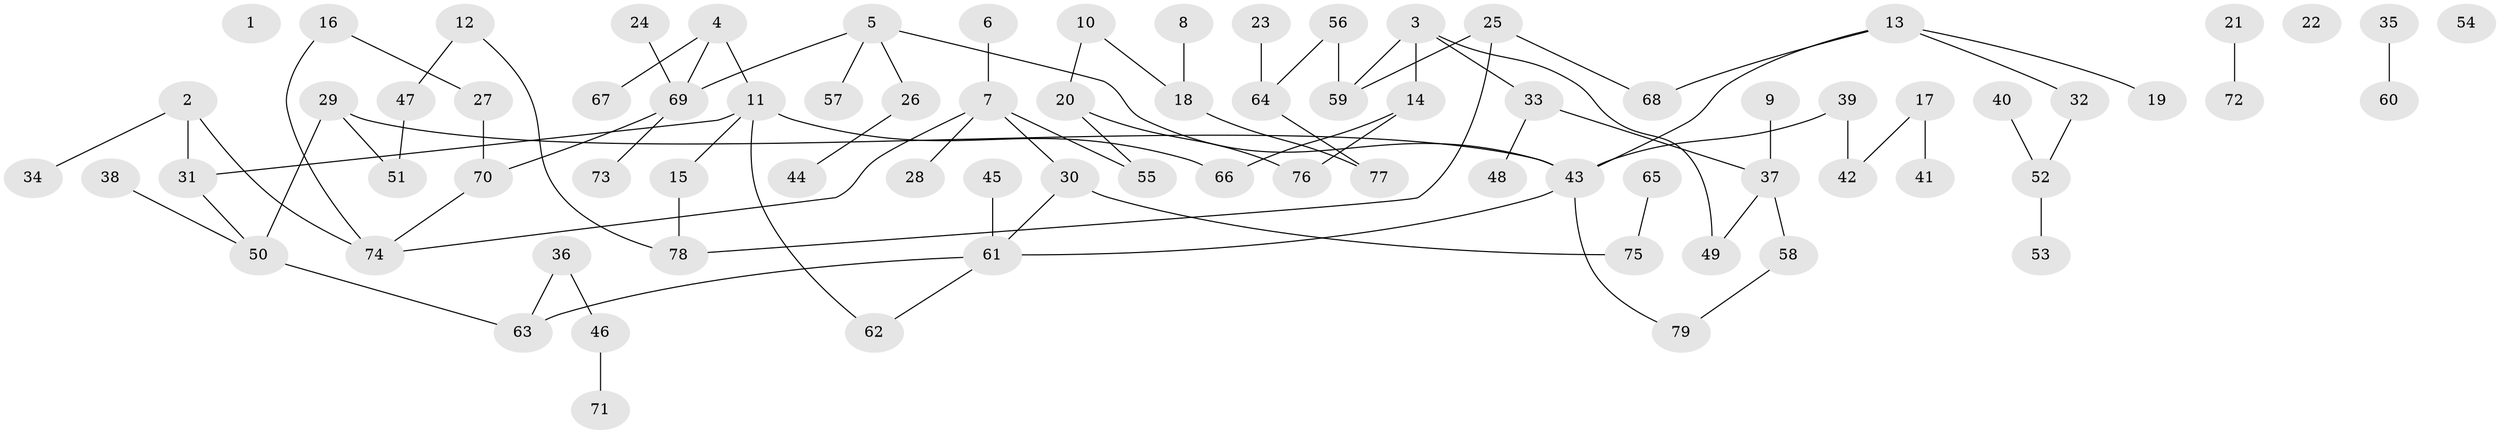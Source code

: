 // coarse degree distribution, {0: 0.1, 2: 0.24, 4: 0.08, 3: 0.16, 1: 0.3, 7: 0.02, 5: 0.04, 6: 0.06}
// Generated by graph-tools (version 1.1) at 2025/41/03/06/25 10:41:24]
// undirected, 79 vertices, 86 edges
graph export_dot {
graph [start="1"]
  node [color=gray90,style=filled];
  1;
  2;
  3;
  4;
  5;
  6;
  7;
  8;
  9;
  10;
  11;
  12;
  13;
  14;
  15;
  16;
  17;
  18;
  19;
  20;
  21;
  22;
  23;
  24;
  25;
  26;
  27;
  28;
  29;
  30;
  31;
  32;
  33;
  34;
  35;
  36;
  37;
  38;
  39;
  40;
  41;
  42;
  43;
  44;
  45;
  46;
  47;
  48;
  49;
  50;
  51;
  52;
  53;
  54;
  55;
  56;
  57;
  58;
  59;
  60;
  61;
  62;
  63;
  64;
  65;
  66;
  67;
  68;
  69;
  70;
  71;
  72;
  73;
  74;
  75;
  76;
  77;
  78;
  79;
  2 -- 31;
  2 -- 34;
  2 -- 74;
  3 -- 14;
  3 -- 33;
  3 -- 49;
  3 -- 59;
  4 -- 11;
  4 -- 67;
  4 -- 69;
  5 -- 26;
  5 -- 43;
  5 -- 57;
  5 -- 69;
  6 -- 7;
  7 -- 28;
  7 -- 30;
  7 -- 55;
  7 -- 74;
  8 -- 18;
  9 -- 37;
  10 -- 18;
  10 -- 20;
  11 -- 15;
  11 -- 31;
  11 -- 62;
  11 -- 66;
  12 -- 47;
  12 -- 78;
  13 -- 19;
  13 -- 32;
  13 -- 43;
  13 -- 68;
  14 -- 66;
  14 -- 76;
  15 -- 78;
  16 -- 27;
  16 -- 74;
  17 -- 41;
  17 -- 42;
  18 -- 77;
  20 -- 55;
  20 -- 76;
  21 -- 72;
  23 -- 64;
  24 -- 69;
  25 -- 59;
  25 -- 68;
  25 -- 78;
  26 -- 44;
  27 -- 70;
  29 -- 43;
  29 -- 50;
  29 -- 51;
  30 -- 61;
  30 -- 75;
  31 -- 50;
  32 -- 52;
  33 -- 37;
  33 -- 48;
  35 -- 60;
  36 -- 46;
  36 -- 63;
  37 -- 49;
  37 -- 58;
  38 -- 50;
  39 -- 42;
  39 -- 43;
  40 -- 52;
  43 -- 61;
  43 -- 79;
  45 -- 61;
  46 -- 71;
  47 -- 51;
  50 -- 63;
  52 -- 53;
  56 -- 59;
  56 -- 64;
  58 -- 79;
  61 -- 62;
  61 -- 63;
  64 -- 77;
  65 -- 75;
  69 -- 70;
  69 -- 73;
  70 -- 74;
}
